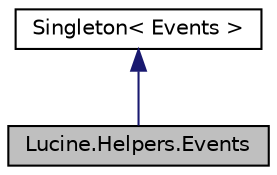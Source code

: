 digraph "Lucine.Helpers.Events"
{
 // LATEX_PDF_SIZE
  edge [fontname="Helvetica",fontsize="10",labelfontname="Helvetica",labelfontsize="10"];
  node [fontname="Helvetica",fontsize="10",shape=record];
  Node1 [label="Lucine.Helpers.Events",height=0.2,width=0.4,color="black", fillcolor="grey75", style="filled", fontcolor="black",tooltip="This class aims to simplify event use It is a singleton that keep tracks for global event It contains..."];
  Node2 -> Node1 [dir="back",color="midnightblue",fontsize="10",style="solid",fontname="Helvetica"];
  Node2 [label="Singleton\< Events \>",height=0.2,width=0.4,color="black", fillcolor="white", style="filled",URL="$class_singleton.html",tooltip=" "];
}
